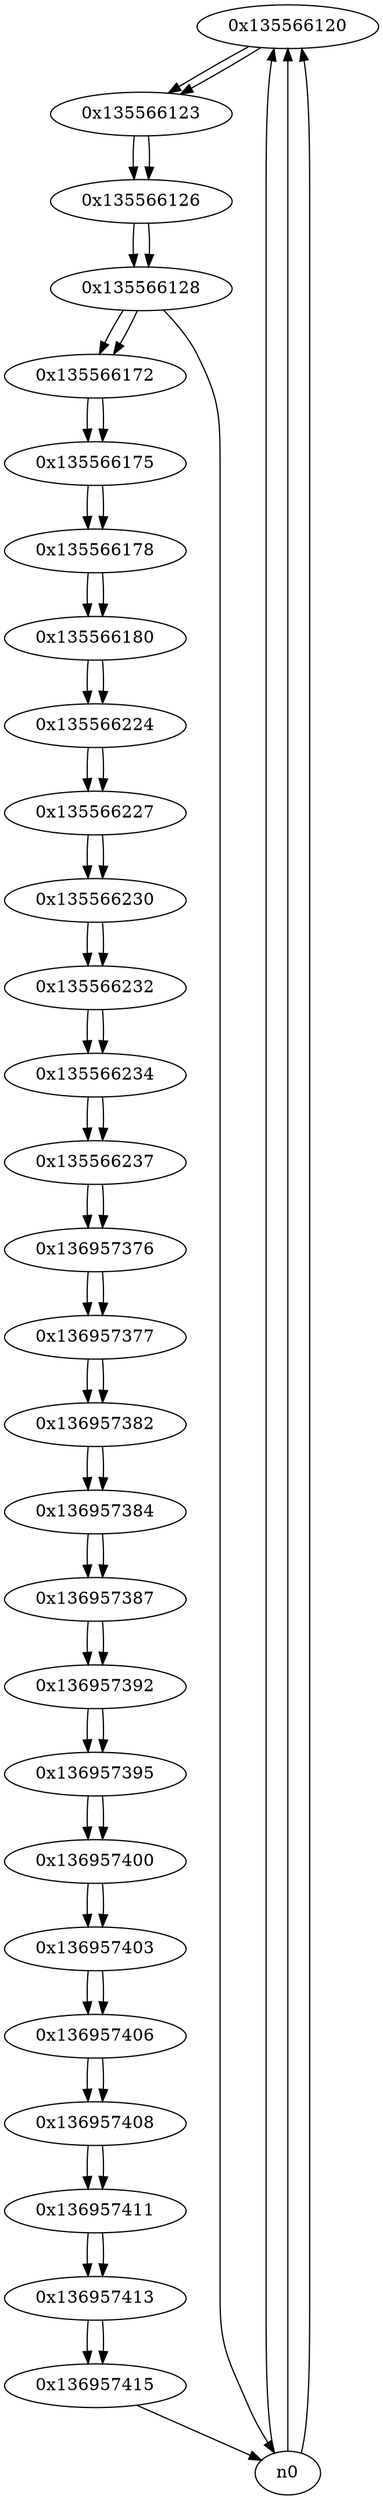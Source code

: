 digraph G{
/* nodes */
  n1 [label="0x135566120"]
  n2 [label="0x135566123"]
  n3 [label="0x135566126"]
  n4 [label="0x135566128"]
  n5 [label="0x135566172"]
  n6 [label="0x135566175"]
  n7 [label="0x135566178"]
  n8 [label="0x135566180"]
  n9 [label="0x135566224"]
  n10 [label="0x135566227"]
  n11 [label="0x135566230"]
  n12 [label="0x135566232"]
  n13 [label="0x135566234"]
  n14 [label="0x135566237"]
  n15 [label="0x136957376"]
  n16 [label="0x136957377"]
  n17 [label="0x136957382"]
  n18 [label="0x136957384"]
  n19 [label="0x136957387"]
  n20 [label="0x136957392"]
  n21 [label="0x136957395"]
  n22 [label="0x136957400"]
  n23 [label="0x136957403"]
  n24 [label="0x136957406"]
  n25 [label="0x136957408"]
  n26 [label="0x136957411"]
  n27 [label="0x136957413"]
  n28 [label="0x136957415"]
/* edges */
n1 -> n2;
n0 -> n1;
n0 -> n1;
n0 -> n1;
n2 -> n3;
n1 -> n2;
n3 -> n4;
n2 -> n3;
n4 -> n5;
n4 -> n0;
n3 -> n4;
n5 -> n6;
n4 -> n5;
n6 -> n7;
n5 -> n6;
n7 -> n8;
n6 -> n7;
n8 -> n9;
n7 -> n8;
n9 -> n10;
n8 -> n9;
n10 -> n11;
n9 -> n10;
n11 -> n12;
n10 -> n11;
n12 -> n13;
n11 -> n12;
n13 -> n14;
n12 -> n13;
n14 -> n15;
n13 -> n14;
n15 -> n16;
n14 -> n15;
n16 -> n17;
n15 -> n16;
n17 -> n18;
n16 -> n17;
n18 -> n19;
n17 -> n18;
n19 -> n20;
n18 -> n19;
n20 -> n21;
n19 -> n20;
n21 -> n22;
n20 -> n21;
n22 -> n23;
n21 -> n22;
n23 -> n24;
n22 -> n23;
n24 -> n25;
n23 -> n24;
n25 -> n26;
n24 -> n25;
n26 -> n27;
n25 -> n26;
n27 -> n28;
n26 -> n27;
n28 -> n0;
n27 -> n28;
}
